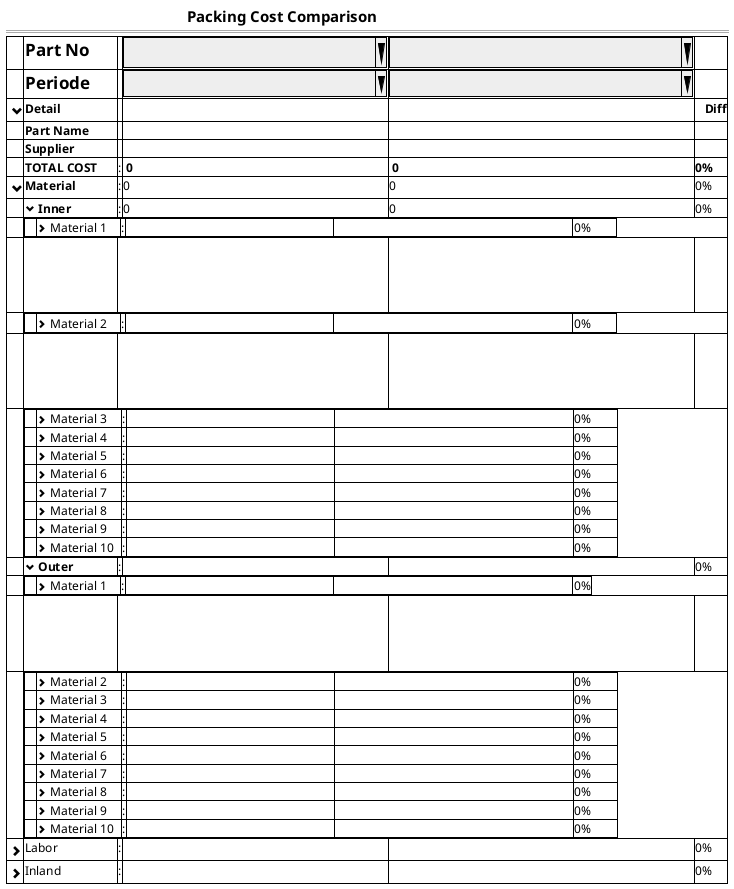 @startsalt
{
                                                            <b><size:15>Packing Cost Comparison
  ==
  {#
    |.|<b><size:17>Part No                    |.  |^<b><size:20>                               ^|^<b><size:20>                                    ^|.|*
    |.|<b><size:17>Periode                    |.  |^<b><size:17>                               ^|^<b><size:17>                                    ^|.|*
    |<size:15> <&chevron-bottom>     |<b>Detail           |  .| .                 | .             |   <b>Diff|*
    |.|<b>Part Name                  |.  |                                   |                                         |.|*    
    |.|<b>Supplier                   |.  |                                   |                                         |.|*        
    |          .                  |<b>TOTAL COST            | : |<b> 0              |<b> 0          |<b>0% |*    
    |<size:15> <&chevron-bottom>  |<b>Material              | : | 0                 | 0                |0%     |*
    |.                            |<&chevron-bottom><b> Inner              | : | 0                 | 0                |0%     |*
    .|{#
        |   |<&chevron-right> Material 1    	               |:  |	                                                                  |	                                                                            |0%        |*
      }|*|*|*|*|*      
      .|.|{ /' Cell 1'/
        .|*
        .|*
        .|*
        .|*
      }|*|{ /' Cell 2'/
        .|*
        .|*
        .|*
        .|*
      }|*
    .|{#
        |   |<&chevron-right> Material 2    	               |:  |                                                                   |	                                                                            |0%         |*
      }|*|*|*|*|*
      .|.|{ /' Cell 1'/
        .|*
        .|*
        .|*
        .|*
      }|*|{ /' Cell 2'/
        .|*
        .|*
        .|*
        .|*
      }|*
    .|{#
    |   |<&chevron-right> Material 3   |:  |	                                                                  |	                                                                            |0%          |*
    |   |<&chevron-right> Material 4   |:  |	                                                                  |	                                                                            |0%          |*
    |   |<&chevron-right> Material 5   |:  |	                                                                  |	                                                                            |0%          |*
    |   |<&chevron-right> Material 6   |:  |	                                                                  |	                                                                            |0%          |*
    |   |<&chevron-right> Material 7   |:  |	                                                                  |	                                                                            |0%          |*
    |   |<&chevron-right> Material 8   |:  |	                                                                  |	                                                                            |0%          |*
    |   |<&chevron-right> Material 9   |:  |	                                                                  |	                                                                            |0%          |*
    |   |<&chevron-right> Material 10  |:  |	                                                                  |	                                                                            |0%          |*
  }|*|*|*|*|*
    |.                            |<&chevron-bottom><b> Outer              | : |                      |                     |0%     |*
    .|{#
        |   |<&chevron-right> Material 1    	               |:  |	                                                                  |	                                                                            |0%  |*
      }|*|*|*|*|*      
      .|.|{ /' Cell 1'/
        .|*
        .|*
        .|*
        .|*
      }|*|{ /' Cell 2'/
        .|*
        .|*
        .|*
        .|*
      }|*    
    .|{#
    |   |<&chevron-right> Material 2   |:  |	                                                                  |	                                                                            |0%          |*
    |   |<&chevron-right> Material 3   |:  |	                                                                  |	                                                                            |0%          |*
    |   |<&chevron-right> Material 4   |:  |	                                                                  |	                                                                            |0%          |*
    |   |<&chevron-right> Material 5   |:  |	                                                                  |	                                                                            |0%          |*
    |   |<&chevron-right> Material 6   |:  |	                                                                  |	                                                                            |0%          |*
    |   |<&chevron-right> Material 7   |:  |	                                                                  |	                                                                            |0%          |*
    |   |<&chevron-right> Material 8   |:  |	                                                                  |	                                                                            |0%          |*
    |   |<&chevron-right> Material 9   |:  |	                                                                  |	                                                                            |0%          |*
    |   |<&chevron-right> Material 10  |:  |	                                                                  |	                                                                            |0%          |*
  }|*|*|*|*|*      
    |<size:15> <&chevron-right>  |Labor                 |:  |                     |                  |0%  |*      
    |<size:15> <&chevron-right>   |Inland                | : |.                    |  .              |0%  |*    
  }
  
}
@endsalt